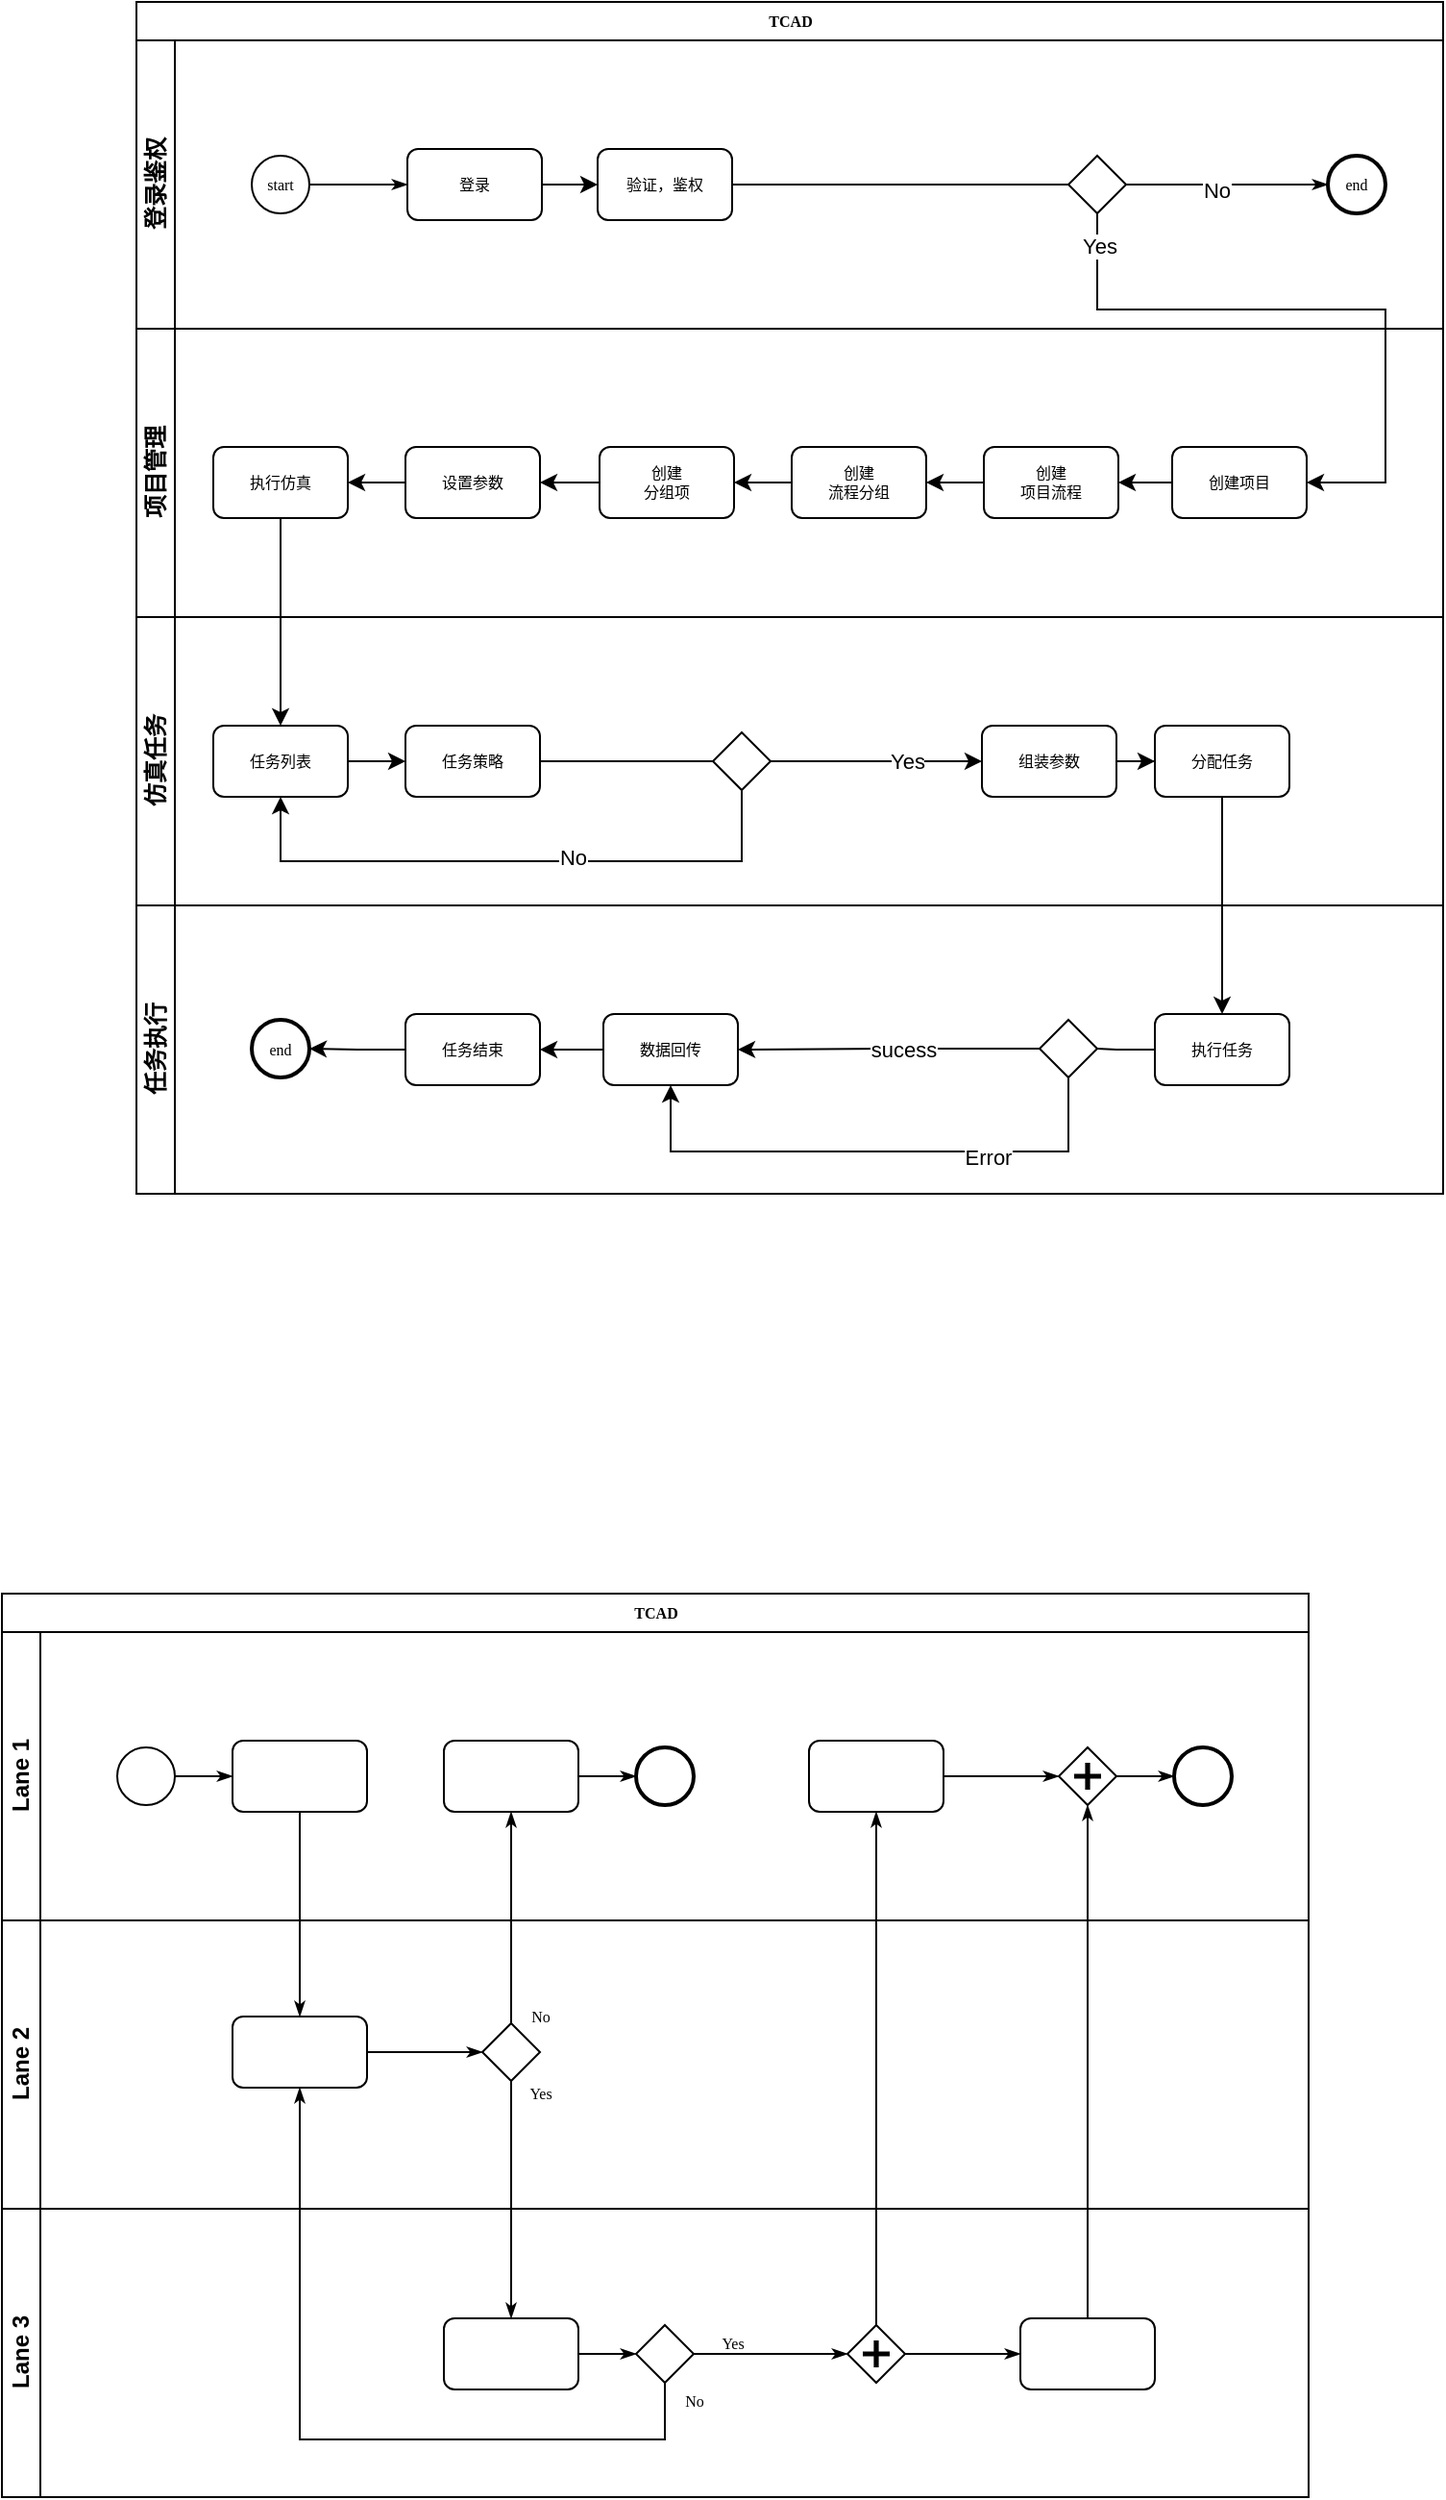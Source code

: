 <mxfile version="15.8.6" type="github">
  <diagram name="Page-1" id="c7488fd3-1785-93aa-aadb-54a6760d102a">
    <mxGraphModel dx="1350" dy="805" grid="1" gridSize="10" guides="1" tooltips="1" connect="1" arrows="1" fold="1" page="1" pageScale="1" pageWidth="1100" pageHeight="850" background="none" math="0" shadow="0">
      <root>
        <mxCell id="0" />
        <mxCell id="1" parent="0" />
        <mxCell id="2b4e8129b02d487f-1" value="TCAD" style="swimlane;html=1;childLayout=stackLayout;horizontal=1;startSize=20;horizontalStack=0;rounded=0;shadow=0;labelBackgroundColor=none;strokeWidth=1;fontFamily=Verdana;fontSize=8;align=center;" parent="1" vertex="1">
          <mxGeometry x="180" y="72" width="680" height="620" as="geometry" />
        </mxCell>
        <mxCell id="2b4e8129b02d487f-2" value="登录鉴权" style="swimlane;html=1;startSize=20;horizontal=0;" parent="2b4e8129b02d487f-1" vertex="1">
          <mxGeometry y="20" width="680" height="150" as="geometry" />
        </mxCell>
        <mxCell id="2b4e8129b02d487f-18" style="edgeStyle=orthogonalEdgeStyle;rounded=0;html=1;labelBackgroundColor=none;startArrow=none;startFill=0;startSize=5;endArrow=classicThin;endFill=1;endSize=5;jettySize=auto;orthogonalLoop=1;strokeWidth=1;fontFamily=Verdana;fontSize=8" parent="2b4e8129b02d487f-2" source="2b4e8129b02d487f-5" target="2b4e8129b02d487f-6" edge="1">
          <mxGeometry relative="1" as="geometry" />
        </mxCell>
        <mxCell id="2b4e8129b02d487f-5" value="start" style="ellipse;whiteSpace=wrap;html=1;rounded=0;shadow=0;labelBackgroundColor=none;strokeWidth=1;fontFamily=Verdana;fontSize=8;align=center;" parent="2b4e8129b02d487f-2" vertex="1">
          <mxGeometry x="60" y="60" width="30" height="30" as="geometry" />
        </mxCell>
        <mxCell id="sPJk-Jh3IWkGkgqyDpI6-32" value="" style="edgeStyle=orthogonalEdgeStyle;rounded=0;orthogonalLoop=1;jettySize=auto;html=1;" edge="1" parent="2b4e8129b02d487f-2" source="2b4e8129b02d487f-6" target="2b4e8129b02d487f-7">
          <mxGeometry relative="1" as="geometry" />
        </mxCell>
        <mxCell id="2b4e8129b02d487f-6" value="登录" style="rounded=1;whiteSpace=wrap;html=1;shadow=0;labelBackgroundColor=none;strokeWidth=1;fontFamily=Verdana;fontSize=8;align=center;" parent="2b4e8129b02d487f-2" vertex="1">
          <mxGeometry x="141" y="56.5" width="70" height="37" as="geometry" />
        </mxCell>
        <mxCell id="2b4e8129b02d487f-20" style="edgeStyle=orthogonalEdgeStyle;rounded=0;html=1;labelBackgroundColor=none;startArrow=none;startFill=0;startSize=5;endArrow=classicThin;endFill=1;endSize=5;jettySize=auto;orthogonalLoop=1;strokeWidth=1;fontFamily=Verdana;fontSize=8" parent="2b4e8129b02d487f-2" source="sPJk-Jh3IWkGkgqyDpI6-33" target="2b4e8129b02d487f-8" edge="1">
          <mxGeometry relative="1" as="geometry" />
        </mxCell>
        <mxCell id="sPJk-Jh3IWkGkgqyDpI6-35" value="No" style="edgeLabel;html=1;align=center;verticalAlign=middle;resizable=0;points=[];" vertex="1" connectable="0" parent="2b4e8129b02d487f-20">
          <mxGeometry x="-0.111" y="-3" relative="1" as="geometry">
            <mxPoint as="offset" />
          </mxGeometry>
        </mxCell>
        <mxCell id="2b4e8129b02d487f-7" value="验证，鉴权" style="rounded=1;whiteSpace=wrap;html=1;shadow=0;labelBackgroundColor=none;strokeWidth=1;fontFamily=Verdana;fontSize=8;align=center;" parent="2b4e8129b02d487f-2" vertex="1">
          <mxGeometry x="240" y="56.5" width="70" height="37" as="geometry" />
        </mxCell>
        <mxCell id="2b4e8129b02d487f-8" value="end" style="ellipse;whiteSpace=wrap;html=1;rounded=0;shadow=0;labelBackgroundColor=none;strokeWidth=2;fontFamily=Verdana;fontSize=8;align=center;" parent="2b4e8129b02d487f-2" vertex="1">
          <mxGeometry x="620" y="60" width="30" height="30" as="geometry" />
        </mxCell>
        <mxCell id="sPJk-Jh3IWkGkgqyDpI6-33" value="" style="strokeWidth=1;html=1;shape=mxgraph.flowchart.decision;whiteSpace=wrap;rounded=1;shadow=0;labelBackgroundColor=none;fontFamily=Verdana;fontSize=8;align=center;" vertex="1" parent="2b4e8129b02d487f-2">
          <mxGeometry x="485" y="60.0" width="30" height="30" as="geometry" />
        </mxCell>
        <mxCell id="sPJk-Jh3IWkGkgqyDpI6-34" value="" style="edgeStyle=orthogonalEdgeStyle;rounded=0;html=1;labelBackgroundColor=none;startArrow=none;startFill=0;startSize=5;endArrow=none;endFill=1;endSize=5;jettySize=auto;orthogonalLoop=1;strokeWidth=1;fontFamily=Verdana;fontSize=8" edge="1" parent="2b4e8129b02d487f-2" source="2b4e8129b02d487f-7" target="sPJk-Jh3IWkGkgqyDpI6-33">
          <mxGeometry relative="1" as="geometry">
            <mxPoint x="480" y="165" as="sourcePoint" />
            <mxPoint x="521" y="165" as="targetPoint" />
          </mxGeometry>
        </mxCell>
        <mxCell id="2b4e8129b02d487f-3" value="项目管理" style="swimlane;html=1;startSize=20;horizontal=0;" parent="2b4e8129b02d487f-1" vertex="1">
          <mxGeometry y="170" width="680" height="150" as="geometry" />
        </mxCell>
        <mxCell id="sPJk-Jh3IWkGkgqyDpI6-49" value="" style="edgeStyle=orthogonalEdgeStyle;rounded=0;orthogonalLoop=1;jettySize=auto;html=1;" edge="1" parent="2b4e8129b02d487f-3" source="sPJk-Jh3IWkGkgqyDpI6-41" target="sPJk-Jh3IWkGkgqyDpI6-42">
          <mxGeometry relative="1" as="geometry" />
        </mxCell>
        <mxCell id="sPJk-Jh3IWkGkgqyDpI6-41" value="创建项目" style="rounded=1;whiteSpace=wrap;html=1;shadow=0;labelBackgroundColor=none;strokeWidth=1;fontFamily=Verdana;fontSize=8;align=center;" vertex="1" parent="2b4e8129b02d487f-3">
          <mxGeometry x="539" y="61.5" width="70" height="37" as="geometry" />
        </mxCell>
        <mxCell id="sPJk-Jh3IWkGkgqyDpI6-50" value="" style="edgeStyle=orthogonalEdgeStyle;rounded=0;orthogonalLoop=1;jettySize=auto;html=1;" edge="1" parent="2b4e8129b02d487f-3" source="sPJk-Jh3IWkGkgqyDpI6-42" target="sPJk-Jh3IWkGkgqyDpI6-43">
          <mxGeometry relative="1" as="geometry" />
        </mxCell>
        <mxCell id="sPJk-Jh3IWkGkgqyDpI6-42" value="创建&lt;br&gt;项目流程" style="rounded=1;whiteSpace=wrap;html=1;shadow=0;labelBackgroundColor=none;strokeWidth=1;fontFamily=Verdana;fontSize=8;align=center;" vertex="1" parent="2b4e8129b02d487f-3">
          <mxGeometry x="441" y="61.5" width="70" height="37" as="geometry" />
        </mxCell>
        <mxCell id="sPJk-Jh3IWkGkgqyDpI6-51" value="" style="edgeStyle=orthogonalEdgeStyle;rounded=0;orthogonalLoop=1;jettySize=auto;html=1;" edge="1" parent="2b4e8129b02d487f-3" source="sPJk-Jh3IWkGkgqyDpI6-43" target="sPJk-Jh3IWkGkgqyDpI6-45">
          <mxGeometry relative="1" as="geometry" />
        </mxCell>
        <mxCell id="sPJk-Jh3IWkGkgqyDpI6-43" value="创建&lt;br&gt;流程分组" style="rounded=1;whiteSpace=wrap;html=1;shadow=0;labelBackgroundColor=none;strokeWidth=1;fontFamily=Verdana;fontSize=8;align=center;" vertex="1" parent="2b4e8129b02d487f-3">
          <mxGeometry x="341" y="61.5" width="70" height="37" as="geometry" />
        </mxCell>
        <mxCell id="sPJk-Jh3IWkGkgqyDpI6-56" value="" style="edgeStyle=orthogonalEdgeStyle;rounded=0;orthogonalLoop=1;jettySize=auto;html=1;" edge="1" parent="2b4e8129b02d487f-3" source="sPJk-Jh3IWkGkgqyDpI6-45" target="sPJk-Jh3IWkGkgqyDpI6-55">
          <mxGeometry relative="1" as="geometry" />
        </mxCell>
        <mxCell id="sPJk-Jh3IWkGkgqyDpI6-45" value="创建&lt;br&gt;分组项" style="rounded=1;whiteSpace=wrap;html=1;shadow=0;labelBackgroundColor=none;strokeWidth=1;fontFamily=Verdana;fontSize=8;align=center;" vertex="1" parent="2b4e8129b02d487f-3">
          <mxGeometry x="241" y="61.5" width="70" height="37" as="geometry" />
        </mxCell>
        <mxCell id="sPJk-Jh3IWkGkgqyDpI6-57" value="" style="edgeStyle=orthogonalEdgeStyle;rounded=0;orthogonalLoop=1;jettySize=auto;html=1;" edge="1" parent="2b4e8129b02d487f-3" source="sPJk-Jh3IWkGkgqyDpI6-55" target="sPJk-Jh3IWkGkgqyDpI6-54">
          <mxGeometry relative="1" as="geometry" />
        </mxCell>
        <mxCell id="sPJk-Jh3IWkGkgqyDpI6-55" value="设置参数" style="rounded=1;whiteSpace=wrap;html=1;shadow=0;labelBackgroundColor=none;strokeWidth=1;fontFamily=Verdana;fontSize=8;align=center;" vertex="1" parent="2b4e8129b02d487f-3">
          <mxGeometry x="140" y="61.5" width="70" height="37" as="geometry" />
        </mxCell>
        <mxCell id="sPJk-Jh3IWkGkgqyDpI6-54" value="执行仿真" style="rounded=1;whiteSpace=wrap;html=1;shadow=0;labelBackgroundColor=none;strokeWidth=1;fontFamily=Verdana;fontSize=8;align=center;" vertex="1" parent="2b4e8129b02d487f-3">
          <mxGeometry x="40" y="61.5" width="70" height="37" as="geometry" />
        </mxCell>
        <mxCell id="sPJk-Jh3IWkGkgqyDpI6-58" value="" style="endArrow=classic;html=1;rounded=0;exitX=0.5;exitY=1;exitDx=0;exitDy=0;exitPerimeter=0;entryX=1;entryY=0.5;entryDx=0;entryDy=0;" edge="1" parent="2b4e8129b02d487f-1" source="sPJk-Jh3IWkGkgqyDpI6-33" target="sPJk-Jh3IWkGkgqyDpI6-41">
          <mxGeometry width="50" height="50" relative="1" as="geometry">
            <mxPoint x="550" y="230" as="sourcePoint" />
            <mxPoint x="600" y="180" as="targetPoint" />
            <Array as="points">
              <mxPoint x="500" y="160" />
              <mxPoint x="650" y="160" />
              <mxPoint x="650" y="250" />
            </Array>
          </mxGeometry>
        </mxCell>
        <mxCell id="sPJk-Jh3IWkGkgqyDpI6-59" value="Yes" style="edgeLabel;html=1;align=center;verticalAlign=middle;resizable=0;points=[];" vertex="1" connectable="0" parent="sPJk-Jh3IWkGkgqyDpI6-58">
          <mxGeometry x="-0.899" y="1" relative="1" as="geometry">
            <mxPoint as="offset" />
          </mxGeometry>
        </mxCell>
        <mxCell id="sPJk-Jh3IWkGkgqyDpI6-62" value="" style="endArrow=classic;html=1;rounded=0;exitX=0.5;exitY=1;exitDx=0;exitDy=0;entryX=0.5;entryY=0;entryDx=0;entryDy=0;" edge="1" parent="2b4e8129b02d487f-1" source="sPJk-Jh3IWkGkgqyDpI6-54" target="sPJk-Jh3IWkGkgqyDpI6-60">
          <mxGeometry width="50" height="50" relative="1" as="geometry">
            <mxPoint x="110" y="330" as="sourcePoint" />
            <mxPoint x="160" y="280" as="targetPoint" />
          </mxGeometry>
        </mxCell>
        <mxCell id="sPJk-Jh3IWkGkgqyDpI6-79" value="" style="edgeStyle=orthogonalEdgeStyle;rounded=0;orthogonalLoop=1;jettySize=auto;html=1;entryX=0.5;entryY=0;entryDx=0;entryDy=0;" edge="1" parent="2b4e8129b02d487f-1" source="sPJk-Jh3IWkGkgqyDpI6-76" target="sPJk-Jh3IWkGkgqyDpI6-95">
          <mxGeometry relative="1" as="geometry">
            <mxPoint x="530" y="395" as="targetPoint" />
          </mxGeometry>
        </mxCell>
        <mxCell id="2b4e8129b02d487f-4" value="仿真任务" style="swimlane;html=1;startSize=20;horizontal=0;" parent="2b4e8129b02d487f-1" vertex="1">
          <mxGeometry y="320" width="680" height="150" as="geometry" />
        </mxCell>
        <mxCell id="sPJk-Jh3IWkGkgqyDpI6-63" value="" style="edgeStyle=orthogonalEdgeStyle;rounded=0;orthogonalLoop=1;jettySize=auto;html=1;" edge="1" parent="2b4e8129b02d487f-4" source="sPJk-Jh3IWkGkgqyDpI6-60" target="sPJk-Jh3IWkGkgqyDpI6-61">
          <mxGeometry relative="1" as="geometry" />
        </mxCell>
        <mxCell id="sPJk-Jh3IWkGkgqyDpI6-60" value="任务列表" style="rounded=1;whiteSpace=wrap;html=1;shadow=0;labelBackgroundColor=none;strokeWidth=1;fontFamily=Verdana;fontSize=8;align=center;" vertex="1" parent="2b4e8129b02d487f-4">
          <mxGeometry x="40" y="56.5" width="70" height="37" as="geometry" />
        </mxCell>
        <mxCell id="sPJk-Jh3IWkGkgqyDpI6-65" value="" style="edgeStyle=orthogonalEdgeStyle;rounded=0;orthogonalLoop=1;jettySize=auto;html=1;startArrow=none;" edge="1" parent="2b4e8129b02d487f-4" source="sPJk-Jh3IWkGkgqyDpI6-66" target="sPJk-Jh3IWkGkgqyDpI6-64">
          <mxGeometry relative="1" as="geometry" />
        </mxCell>
        <mxCell id="sPJk-Jh3IWkGkgqyDpI6-69" value="Yes" style="edgeLabel;html=1;align=center;verticalAlign=middle;resizable=0;points=[];" vertex="1" connectable="0" parent="sPJk-Jh3IWkGkgqyDpI6-65">
          <mxGeometry x="0.239" y="-4" relative="1" as="geometry">
            <mxPoint x="3" y="-4" as="offset" />
          </mxGeometry>
        </mxCell>
        <mxCell id="sPJk-Jh3IWkGkgqyDpI6-61" value="任务策略" style="rounded=1;whiteSpace=wrap;html=1;shadow=0;labelBackgroundColor=none;strokeWidth=1;fontFamily=Verdana;fontSize=8;align=center;" vertex="1" parent="2b4e8129b02d487f-4">
          <mxGeometry x="140" y="56.5" width="70" height="37" as="geometry" />
        </mxCell>
        <mxCell id="sPJk-Jh3IWkGkgqyDpI6-77" value="" style="edgeStyle=orthogonalEdgeStyle;rounded=0;orthogonalLoop=1;jettySize=auto;html=1;" edge="1" parent="2b4e8129b02d487f-4" source="sPJk-Jh3IWkGkgqyDpI6-64" target="sPJk-Jh3IWkGkgqyDpI6-76">
          <mxGeometry relative="1" as="geometry" />
        </mxCell>
        <mxCell id="sPJk-Jh3IWkGkgqyDpI6-64" value="组装参数" style="rounded=1;whiteSpace=wrap;html=1;shadow=0;labelBackgroundColor=none;strokeWidth=1;fontFamily=Verdana;fontSize=8;align=center;" vertex="1" parent="2b4e8129b02d487f-4">
          <mxGeometry x="440" y="56.5" width="70" height="37" as="geometry" />
        </mxCell>
        <mxCell id="sPJk-Jh3IWkGkgqyDpI6-75" value="" style="endArrow=classic;html=1;rounded=0;exitX=0.5;exitY=1;exitDx=0;exitDy=0;entryX=0.5;entryY=1;entryDx=0;entryDy=0;exitPerimeter=0;" edge="1" parent="2b4e8129b02d487f-4" source="sPJk-Jh3IWkGkgqyDpI6-66" target="sPJk-Jh3IWkGkgqyDpI6-60">
          <mxGeometry width="50" height="50" relative="1" as="geometry">
            <mxPoint x="140" y="126.5" as="sourcePoint" />
            <mxPoint x="100" y="98" as="targetPoint" />
            <Array as="points">
              <mxPoint x="315" y="127" />
              <mxPoint x="75" y="127" />
            </Array>
          </mxGeometry>
        </mxCell>
        <mxCell id="sPJk-Jh3IWkGkgqyDpI6-113" value="No" style="edgeLabel;html=1;align=center;verticalAlign=middle;resizable=0;points=[];" vertex="1" connectable="0" parent="sPJk-Jh3IWkGkgqyDpI6-75">
          <mxGeometry x="-0.195" y="-2" relative="1" as="geometry">
            <mxPoint as="offset" />
          </mxGeometry>
        </mxCell>
        <mxCell id="sPJk-Jh3IWkGkgqyDpI6-76" value="分配任务" style="rounded=1;whiteSpace=wrap;html=1;shadow=0;labelBackgroundColor=none;strokeWidth=1;fontFamily=Verdana;fontSize=8;align=center;" vertex="1" parent="2b4e8129b02d487f-4">
          <mxGeometry x="530" y="56.5" width="70" height="37" as="geometry" />
        </mxCell>
        <mxCell id="sPJk-Jh3IWkGkgqyDpI6-66" value="" style="strokeWidth=1;html=1;shape=mxgraph.flowchart.decision;whiteSpace=wrap;rounded=1;shadow=0;labelBackgroundColor=none;fontFamily=Verdana;fontSize=8;align=center;" vertex="1" parent="2b4e8129b02d487f-4">
          <mxGeometry x="300" y="60.0" width="30" height="30" as="geometry" />
        </mxCell>
        <mxCell id="sPJk-Jh3IWkGkgqyDpI6-110" value="" style="edgeStyle=orthogonalEdgeStyle;rounded=0;orthogonalLoop=1;jettySize=auto;html=1;endArrow=none;" edge="1" parent="2b4e8129b02d487f-4" source="sPJk-Jh3IWkGkgqyDpI6-61" target="sPJk-Jh3IWkGkgqyDpI6-66">
          <mxGeometry relative="1" as="geometry">
            <mxPoint x="390" y="467" as="sourcePoint" />
            <mxPoint x="620" y="467" as="targetPoint" />
          </mxGeometry>
        </mxCell>
        <mxCell id="sPJk-Jh3IWkGkgqyDpI6-80" value="任务执行" style="swimlane;html=1;startSize=20;horizontal=0;" vertex="1" parent="2b4e8129b02d487f-1">
          <mxGeometry y="470" width="680" height="150" as="geometry" />
        </mxCell>
        <mxCell id="sPJk-Jh3IWkGkgqyDpI6-109" value="" style="edgeStyle=orthogonalEdgeStyle;rounded=0;orthogonalLoop=1;jettySize=auto;html=1;" edge="1" parent="sPJk-Jh3IWkGkgqyDpI6-80" source="sPJk-Jh3IWkGkgqyDpI6-82" target="sPJk-Jh3IWkGkgqyDpI6-98">
          <mxGeometry relative="1" as="geometry" />
        </mxCell>
        <mxCell id="sPJk-Jh3IWkGkgqyDpI6-82" value="任务结束" style="rounded=1;whiteSpace=wrap;html=1;shadow=0;labelBackgroundColor=none;strokeWidth=1;fontFamily=Verdana;fontSize=8;align=center;" vertex="1" parent="sPJk-Jh3IWkGkgqyDpI6-80">
          <mxGeometry x="140" y="56.5" width="70" height="37" as="geometry" />
        </mxCell>
        <mxCell id="sPJk-Jh3IWkGkgqyDpI6-108" value="" style="edgeStyle=orthogonalEdgeStyle;rounded=0;orthogonalLoop=1;jettySize=auto;html=1;" edge="1" parent="sPJk-Jh3IWkGkgqyDpI6-80" source="sPJk-Jh3IWkGkgqyDpI6-87" target="sPJk-Jh3IWkGkgqyDpI6-82">
          <mxGeometry relative="1" as="geometry" />
        </mxCell>
        <mxCell id="sPJk-Jh3IWkGkgqyDpI6-87" value="数据回传" style="rounded=1;whiteSpace=wrap;html=1;shadow=0;labelBackgroundColor=none;strokeWidth=1;fontFamily=Verdana;fontSize=8;align=center;" vertex="1" parent="sPJk-Jh3IWkGkgqyDpI6-80">
          <mxGeometry x="243" y="56.5" width="70" height="37" as="geometry" />
        </mxCell>
        <mxCell id="sPJk-Jh3IWkGkgqyDpI6-96" value="" style="edgeStyle=orthogonalEdgeStyle;rounded=0;orthogonalLoop=1;jettySize=auto;html=1;startArrow=none;entryX=1;entryY=0.5;entryDx=0;entryDy=0;" edge="1" parent="sPJk-Jh3IWkGkgqyDpI6-80" source="sPJk-Jh3IWkGkgqyDpI6-100" target="sPJk-Jh3IWkGkgqyDpI6-87">
          <mxGeometry relative="1" as="geometry">
            <mxPoint x="380" y="75" as="targetPoint" />
          </mxGeometry>
        </mxCell>
        <mxCell id="sPJk-Jh3IWkGkgqyDpI6-106" value="sucess" style="edgeLabel;html=1;align=center;verticalAlign=middle;resizable=0;points=[];" vertex="1" connectable="0" parent="sPJk-Jh3IWkGkgqyDpI6-96">
          <mxGeometry x="0.271" y="4" relative="1" as="geometry">
            <mxPoint x="28" y="-4" as="offset" />
          </mxGeometry>
        </mxCell>
        <mxCell id="sPJk-Jh3IWkGkgqyDpI6-95" value="执行任务" style="rounded=1;whiteSpace=wrap;html=1;shadow=0;labelBackgroundColor=none;strokeWidth=1;fontFamily=Verdana;fontSize=8;align=center;" vertex="1" parent="sPJk-Jh3IWkGkgqyDpI6-80">
          <mxGeometry x="530" y="56.5" width="70" height="37" as="geometry" />
        </mxCell>
        <mxCell id="sPJk-Jh3IWkGkgqyDpI6-98" value="end" style="ellipse;whiteSpace=wrap;html=1;rounded=0;shadow=0;labelBackgroundColor=none;strokeWidth=2;fontFamily=Verdana;fontSize=8;align=center;" vertex="1" parent="sPJk-Jh3IWkGkgqyDpI6-80">
          <mxGeometry x="60" y="59.5" width="30" height="30" as="geometry" />
        </mxCell>
        <mxCell id="sPJk-Jh3IWkGkgqyDpI6-100" value="" style="strokeWidth=1;html=1;shape=mxgraph.flowchart.decision;whiteSpace=wrap;rounded=1;shadow=0;labelBackgroundColor=none;fontFamily=Verdana;fontSize=8;align=center;" vertex="1" parent="sPJk-Jh3IWkGkgqyDpI6-80">
          <mxGeometry x="470" y="59.5" width="30" height="30" as="geometry" />
        </mxCell>
        <mxCell id="sPJk-Jh3IWkGkgqyDpI6-102" value="" style="edgeStyle=orthogonalEdgeStyle;rounded=0;orthogonalLoop=1;jettySize=auto;html=1;endArrow=none;" edge="1" parent="sPJk-Jh3IWkGkgqyDpI6-80" source="sPJk-Jh3IWkGkgqyDpI6-95" target="sPJk-Jh3IWkGkgqyDpI6-100">
          <mxGeometry relative="1" as="geometry">
            <mxPoint x="710" y="617" as="sourcePoint" />
            <mxPoint x="610" y="617" as="targetPoint" />
          </mxGeometry>
        </mxCell>
        <mxCell id="sPJk-Jh3IWkGkgqyDpI6-104" value="" style="endArrow=classic;html=1;rounded=0;exitX=0.5;exitY=1;exitDx=0;exitDy=0;exitPerimeter=0;entryX=0.5;entryY=1;entryDx=0;entryDy=0;" edge="1" parent="sPJk-Jh3IWkGkgqyDpI6-80" source="sPJk-Jh3IWkGkgqyDpI6-100" target="sPJk-Jh3IWkGkgqyDpI6-87">
          <mxGeometry width="50" height="50" relative="1" as="geometry">
            <mxPoint x="550" y="158" as="sourcePoint" />
            <mxPoint x="485" y="116" as="targetPoint" />
            <Array as="points">
              <mxPoint x="485" y="128" />
              <mxPoint x="278" y="128" />
            </Array>
          </mxGeometry>
        </mxCell>
        <mxCell id="sPJk-Jh3IWkGkgqyDpI6-105" value="Error" style="edgeLabel;html=1;align=center;verticalAlign=middle;resizable=0;points=[];" vertex="1" connectable="0" parent="sPJk-Jh3IWkGkgqyDpI6-104">
          <mxGeometry x="-0.424" y="3" relative="1" as="geometry">
            <mxPoint as="offset" />
          </mxGeometry>
        </mxCell>
        <mxCell id="sPJk-Jh3IWkGkgqyDpI6-1" value="TCAD" style="swimlane;html=1;childLayout=stackLayout;horizontal=1;startSize=20;horizontalStack=0;rounded=0;shadow=0;labelBackgroundColor=none;strokeWidth=1;fontFamily=Verdana;fontSize=8;align=center;" vertex="1" parent="1">
          <mxGeometry x="110" y="900" width="680" height="470" as="geometry" />
        </mxCell>
        <mxCell id="sPJk-Jh3IWkGkgqyDpI6-2" value="Lane 1" style="swimlane;html=1;startSize=20;horizontal=0;" vertex="1" parent="sPJk-Jh3IWkGkgqyDpI6-1">
          <mxGeometry y="20" width="680" height="150" as="geometry" />
        </mxCell>
        <mxCell id="sPJk-Jh3IWkGkgqyDpI6-3" style="edgeStyle=orthogonalEdgeStyle;rounded=0;html=1;labelBackgroundColor=none;startArrow=none;startFill=0;startSize=5;endArrow=classicThin;endFill=1;endSize=5;jettySize=auto;orthogonalLoop=1;strokeWidth=1;fontFamily=Verdana;fontSize=8" edge="1" parent="sPJk-Jh3IWkGkgqyDpI6-2" source="sPJk-Jh3IWkGkgqyDpI6-4" target="sPJk-Jh3IWkGkgqyDpI6-5">
          <mxGeometry relative="1" as="geometry" />
        </mxCell>
        <mxCell id="sPJk-Jh3IWkGkgqyDpI6-4" value="" style="ellipse;whiteSpace=wrap;html=1;rounded=0;shadow=0;labelBackgroundColor=none;strokeWidth=1;fontFamily=Verdana;fontSize=8;align=center;" vertex="1" parent="sPJk-Jh3IWkGkgqyDpI6-2">
          <mxGeometry x="60" y="60" width="30" height="30" as="geometry" />
        </mxCell>
        <mxCell id="sPJk-Jh3IWkGkgqyDpI6-5" value="" style="rounded=1;whiteSpace=wrap;html=1;shadow=0;labelBackgroundColor=none;strokeWidth=1;fontFamily=Verdana;fontSize=8;align=center;" vertex="1" parent="sPJk-Jh3IWkGkgqyDpI6-2">
          <mxGeometry x="120" y="56.5" width="70" height="37" as="geometry" />
        </mxCell>
        <mxCell id="sPJk-Jh3IWkGkgqyDpI6-6" style="edgeStyle=orthogonalEdgeStyle;rounded=0;html=1;labelBackgroundColor=none;startArrow=none;startFill=0;startSize=5;endArrow=classicThin;endFill=1;endSize=5;jettySize=auto;orthogonalLoop=1;strokeWidth=1;fontFamily=Verdana;fontSize=8" edge="1" parent="sPJk-Jh3IWkGkgqyDpI6-2" source="sPJk-Jh3IWkGkgqyDpI6-7" target="sPJk-Jh3IWkGkgqyDpI6-8">
          <mxGeometry relative="1" as="geometry" />
        </mxCell>
        <mxCell id="sPJk-Jh3IWkGkgqyDpI6-7" value="" style="rounded=1;whiteSpace=wrap;html=1;shadow=0;labelBackgroundColor=none;strokeWidth=1;fontFamily=Verdana;fontSize=8;align=center;" vertex="1" parent="sPJk-Jh3IWkGkgqyDpI6-2">
          <mxGeometry x="230" y="56.5" width="70" height="37" as="geometry" />
        </mxCell>
        <mxCell id="sPJk-Jh3IWkGkgqyDpI6-8" value="" style="ellipse;whiteSpace=wrap;html=1;rounded=0;shadow=0;labelBackgroundColor=none;strokeWidth=2;fontFamily=Verdana;fontSize=8;align=center;" vertex="1" parent="sPJk-Jh3IWkGkgqyDpI6-2">
          <mxGeometry x="330" y="60" width="30" height="30" as="geometry" />
        </mxCell>
        <mxCell id="sPJk-Jh3IWkGkgqyDpI6-9" style="edgeStyle=orthogonalEdgeStyle;rounded=0;html=1;entryX=0;entryY=0.5;labelBackgroundColor=none;startArrow=none;startFill=0;startSize=5;endArrow=classicThin;endFill=1;endSize=5;jettySize=auto;orthogonalLoop=1;strokeWidth=1;fontFamily=Verdana;fontSize=8" edge="1" parent="sPJk-Jh3IWkGkgqyDpI6-2" source="sPJk-Jh3IWkGkgqyDpI6-10" target="sPJk-Jh3IWkGkgqyDpI6-12">
          <mxGeometry relative="1" as="geometry" />
        </mxCell>
        <mxCell id="sPJk-Jh3IWkGkgqyDpI6-10" value="" style="rounded=1;whiteSpace=wrap;html=1;shadow=0;labelBackgroundColor=none;strokeWidth=1;fontFamily=Verdana;fontSize=8;align=center;" vertex="1" parent="sPJk-Jh3IWkGkgqyDpI6-2">
          <mxGeometry x="420" y="56.5" width="70" height="37" as="geometry" />
        </mxCell>
        <mxCell id="sPJk-Jh3IWkGkgqyDpI6-11" style="edgeStyle=orthogonalEdgeStyle;rounded=0;html=1;labelBackgroundColor=none;startArrow=none;startFill=0;startSize=5;endArrow=classicThin;endFill=1;endSize=5;jettySize=auto;orthogonalLoop=1;strokeWidth=1;fontFamily=Verdana;fontSize=8" edge="1" parent="sPJk-Jh3IWkGkgqyDpI6-2" source="sPJk-Jh3IWkGkgqyDpI6-12" target="sPJk-Jh3IWkGkgqyDpI6-13">
          <mxGeometry relative="1" as="geometry" />
        </mxCell>
        <mxCell id="sPJk-Jh3IWkGkgqyDpI6-12" value="" style="shape=mxgraph.bpmn.shape;html=1;verticalLabelPosition=bottom;labelBackgroundColor=#ffffff;verticalAlign=top;perimeter=rhombusPerimeter;background=gateway;outline=none;symbol=parallelGw;rounded=1;shadow=0;strokeWidth=1;fontFamily=Verdana;fontSize=8;align=center;" vertex="1" parent="sPJk-Jh3IWkGkgqyDpI6-2">
          <mxGeometry x="550" y="60" width="30" height="30" as="geometry" />
        </mxCell>
        <mxCell id="sPJk-Jh3IWkGkgqyDpI6-13" value="" style="ellipse;whiteSpace=wrap;html=1;rounded=0;shadow=0;labelBackgroundColor=none;strokeWidth=2;fontFamily=Verdana;fontSize=8;align=center;" vertex="1" parent="sPJk-Jh3IWkGkgqyDpI6-2">
          <mxGeometry x="610" y="60" width="30" height="30" as="geometry" />
        </mxCell>
        <mxCell id="sPJk-Jh3IWkGkgqyDpI6-14" value="Lane 2" style="swimlane;html=1;startSize=20;horizontal=0;" vertex="1" parent="sPJk-Jh3IWkGkgqyDpI6-1">
          <mxGeometry y="170" width="680" height="150" as="geometry" />
        </mxCell>
        <mxCell id="sPJk-Jh3IWkGkgqyDpI6-15" style="edgeStyle=orthogonalEdgeStyle;rounded=0;html=1;labelBackgroundColor=none;startArrow=none;startFill=0;startSize=5;endArrow=classicThin;endFill=1;endSize=5;jettySize=auto;orthogonalLoop=1;strokeWidth=1;fontFamily=Verdana;fontSize=8" edge="1" parent="sPJk-Jh3IWkGkgqyDpI6-14" source="sPJk-Jh3IWkGkgqyDpI6-16" target="sPJk-Jh3IWkGkgqyDpI6-17">
          <mxGeometry relative="1" as="geometry" />
        </mxCell>
        <mxCell id="sPJk-Jh3IWkGkgqyDpI6-16" value="" style="rounded=1;whiteSpace=wrap;html=1;shadow=0;labelBackgroundColor=none;strokeWidth=1;fontFamily=Verdana;fontSize=8;align=center;" vertex="1" parent="sPJk-Jh3IWkGkgqyDpI6-14">
          <mxGeometry x="120" y="50.0" width="70" height="37" as="geometry" />
        </mxCell>
        <mxCell id="sPJk-Jh3IWkGkgqyDpI6-17" value="" style="strokeWidth=1;html=1;shape=mxgraph.flowchart.decision;whiteSpace=wrap;rounded=1;shadow=0;labelBackgroundColor=none;fontFamily=Verdana;fontSize=8;align=center;" vertex="1" parent="sPJk-Jh3IWkGkgqyDpI6-14">
          <mxGeometry x="250" y="53.5" width="30" height="30" as="geometry" />
        </mxCell>
        <mxCell id="sPJk-Jh3IWkGkgqyDpI6-18" value="Lane 3" style="swimlane;html=1;startSize=20;horizontal=0;" vertex="1" parent="sPJk-Jh3IWkGkgqyDpI6-1">
          <mxGeometry y="320" width="680" height="150" as="geometry" />
        </mxCell>
        <mxCell id="sPJk-Jh3IWkGkgqyDpI6-19" style="edgeStyle=orthogonalEdgeStyle;rounded=0;html=1;labelBackgroundColor=none;startArrow=none;startFill=0;startSize=5;endArrow=classicThin;endFill=1;endSize=5;jettySize=auto;orthogonalLoop=1;strokeWidth=1;fontFamily=Verdana;fontSize=8;" edge="1" parent="sPJk-Jh3IWkGkgqyDpI6-18" source="sPJk-Jh3IWkGkgqyDpI6-20" target="sPJk-Jh3IWkGkgqyDpI6-22">
          <mxGeometry relative="1" as="geometry" />
        </mxCell>
        <mxCell id="sPJk-Jh3IWkGkgqyDpI6-20" value="" style="rounded=1;whiteSpace=wrap;html=1;shadow=0;labelBackgroundColor=none;strokeWidth=1;fontFamily=Verdana;fontSize=8;align=center;" vertex="1" parent="sPJk-Jh3IWkGkgqyDpI6-18">
          <mxGeometry x="230" y="57.0" width="70" height="37" as="geometry" />
        </mxCell>
        <mxCell id="sPJk-Jh3IWkGkgqyDpI6-21" value="Yes" style="edgeStyle=orthogonalEdgeStyle;rounded=0;html=1;entryX=0;entryY=0.5;labelBackgroundColor=none;startArrow=none;startFill=0;startSize=5;endArrow=classicThin;endFill=1;endSize=5;jettySize=auto;orthogonalLoop=1;strokeWidth=1;fontFamily=Verdana;fontSize=8" edge="1" parent="sPJk-Jh3IWkGkgqyDpI6-18" source="sPJk-Jh3IWkGkgqyDpI6-22" target="sPJk-Jh3IWkGkgqyDpI6-24">
          <mxGeometry x="-0.501" y="6" relative="1" as="geometry">
            <mxPoint as="offset" />
          </mxGeometry>
        </mxCell>
        <mxCell id="sPJk-Jh3IWkGkgqyDpI6-22" value="" style="strokeWidth=1;html=1;shape=mxgraph.flowchart.decision;whiteSpace=wrap;rounded=1;shadow=0;labelBackgroundColor=none;fontFamily=Verdana;fontSize=8;align=center;" vertex="1" parent="sPJk-Jh3IWkGkgqyDpI6-18">
          <mxGeometry x="330" y="60.5" width="30" height="30" as="geometry" />
        </mxCell>
        <mxCell id="sPJk-Jh3IWkGkgqyDpI6-23" style="edgeStyle=orthogonalEdgeStyle;rounded=0;html=1;labelBackgroundColor=none;startArrow=none;startFill=0;startSize=5;endArrow=classicThin;endFill=1;endSize=5;jettySize=auto;orthogonalLoop=1;strokeColor=#000000;strokeWidth=1;fontFamily=Verdana;fontSize=8;fontColor=#000000;" edge="1" parent="sPJk-Jh3IWkGkgqyDpI6-18" source="sPJk-Jh3IWkGkgqyDpI6-24" target="sPJk-Jh3IWkGkgqyDpI6-25">
          <mxGeometry relative="1" as="geometry" />
        </mxCell>
        <mxCell id="sPJk-Jh3IWkGkgqyDpI6-24" value="" style="shape=mxgraph.bpmn.shape;html=1;verticalLabelPosition=bottom;labelBackgroundColor=#ffffff;verticalAlign=top;perimeter=rhombusPerimeter;background=gateway;outline=none;symbol=parallelGw;rounded=1;shadow=0;strokeWidth=1;fontFamily=Verdana;fontSize=8;align=center;" vertex="1" parent="sPJk-Jh3IWkGkgqyDpI6-18">
          <mxGeometry x="440" y="60.5" width="30" height="30" as="geometry" />
        </mxCell>
        <mxCell id="sPJk-Jh3IWkGkgqyDpI6-25" value="" style="rounded=1;whiteSpace=wrap;html=1;shadow=0;labelBackgroundColor=none;strokeWidth=1;fontFamily=Verdana;fontSize=8;align=center;" vertex="1" parent="sPJk-Jh3IWkGkgqyDpI6-18">
          <mxGeometry x="530" y="57" width="70" height="37" as="geometry" />
        </mxCell>
        <mxCell id="sPJk-Jh3IWkGkgqyDpI6-26" style="edgeStyle=orthogonalEdgeStyle;rounded=0;html=1;labelBackgroundColor=none;startArrow=none;startFill=0;startSize=5;endArrow=classicThin;endFill=1;endSize=5;jettySize=auto;orthogonalLoop=1;strokeWidth=1;fontFamily=Verdana;fontSize=8" edge="1" parent="sPJk-Jh3IWkGkgqyDpI6-1" source="sPJk-Jh3IWkGkgqyDpI6-5" target="sPJk-Jh3IWkGkgqyDpI6-16">
          <mxGeometry relative="1" as="geometry" />
        </mxCell>
        <mxCell id="sPJk-Jh3IWkGkgqyDpI6-27" value="No" style="edgeStyle=orthogonalEdgeStyle;rounded=0;html=1;labelBackgroundColor=none;startArrow=none;startFill=0;startSize=5;endArrow=classicThin;endFill=1;endSize=5;jettySize=auto;orthogonalLoop=1;strokeWidth=1;fontFamily=Verdana;fontSize=8" edge="1" parent="sPJk-Jh3IWkGkgqyDpI6-1" source="sPJk-Jh3IWkGkgqyDpI6-17" target="sPJk-Jh3IWkGkgqyDpI6-7">
          <mxGeometry x="-0.936" y="-15" relative="1" as="geometry">
            <mxPoint as="offset" />
          </mxGeometry>
        </mxCell>
        <mxCell id="sPJk-Jh3IWkGkgqyDpI6-28" value="Yes" style="edgeStyle=orthogonalEdgeStyle;rounded=0;html=1;labelBackgroundColor=none;startArrow=none;startFill=0;startSize=5;endArrow=classicThin;endFill=1;endSize=5;jettySize=auto;orthogonalLoop=1;strokeWidth=1;fontFamily=Verdana;fontSize=8" edge="1" parent="sPJk-Jh3IWkGkgqyDpI6-1" source="sPJk-Jh3IWkGkgqyDpI6-17" target="sPJk-Jh3IWkGkgqyDpI6-20">
          <mxGeometry x="-0.895" y="15" relative="1" as="geometry">
            <mxPoint as="offset" />
          </mxGeometry>
        </mxCell>
        <mxCell id="sPJk-Jh3IWkGkgqyDpI6-29" style="edgeStyle=orthogonalEdgeStyle;rounded=0;html=1;entryX=0.5;entryY=1;labelBackgroundColor=none;startArrow=none;startFill=0;startSize=5;endArrow=classicThin;endFill=1;endSize=5;jettySize=auto;orthogonalLoop=1;strokeWidth=1;fontFamily=Verdana;fontSize=8" edge="1" parent="sPJk-Jh3IWkGkgqyDpI6-1" source="sPJk-Jh3IWkGkgqyDpI6-25" target="sPJk-Jh3IWkGkgqyDpI6-12">
          <mxGeometry relative="1" as="geometry" />
        </mxCell>
        <mxCell id="sPJk-Jh3IWkGkgqyDpI6-30" value="No" style="edgeStyle=orthogonalEdgeStyle;rounded=0;html=1;labelBackgroundColor=none;startArrow=none;startFill=0;startSize=5;endArrow=classicThin;endFill=1;endSize=5;jettySize=auto;orthogonalLoop=1;strokeWidth=1;fontFamily=Verdana;fontSize=8" edge="1" parent="sPJk-Jh3IWkGkgqyDpI6-1" source="sPJk-Jh3IWkGkgqyDpI6-22" target="sPJk-Jh3IWkGkgqyDpI6-16">
          <mxGeometry x="-0.953" y="15" relative="1" as="geometry">
            <Array as="points">
              <mxPoint x="345" y="440" />
              <mxPoint x="155" y="440" />
            </Array>
            <mxPoint as="offset" />
          </mxGeometry>
        </mxCell>
        <mxCell id="sPJk-Jh3IWkGkgqyDpI6-31" style="edgeStyle=orthogonalEdgeStyle;rounded=0;html=1;labelBackgroundColor=none;startArrow=none;startFill=0;startSize=5;endArrow=classicThin;endFill=1;endSize=5;jettySize=auto;orthogonalLoop=1;strokeWidth=1;fontFamily=Verdana;fontSize=8" edge="1" parent="sPJk-Jh3IWkGkgqyDpI6-1" source="sPJk-Jh3IWkGkgqyDpI6-24" target="sPJk-Jh3IWkGkgqyDpI6-10">
          <mxGeometry relative="1" as="geometry" />
        </mxCell>
      </root>
    </mxGraphModel>
  </diagram>
</mxfile>
